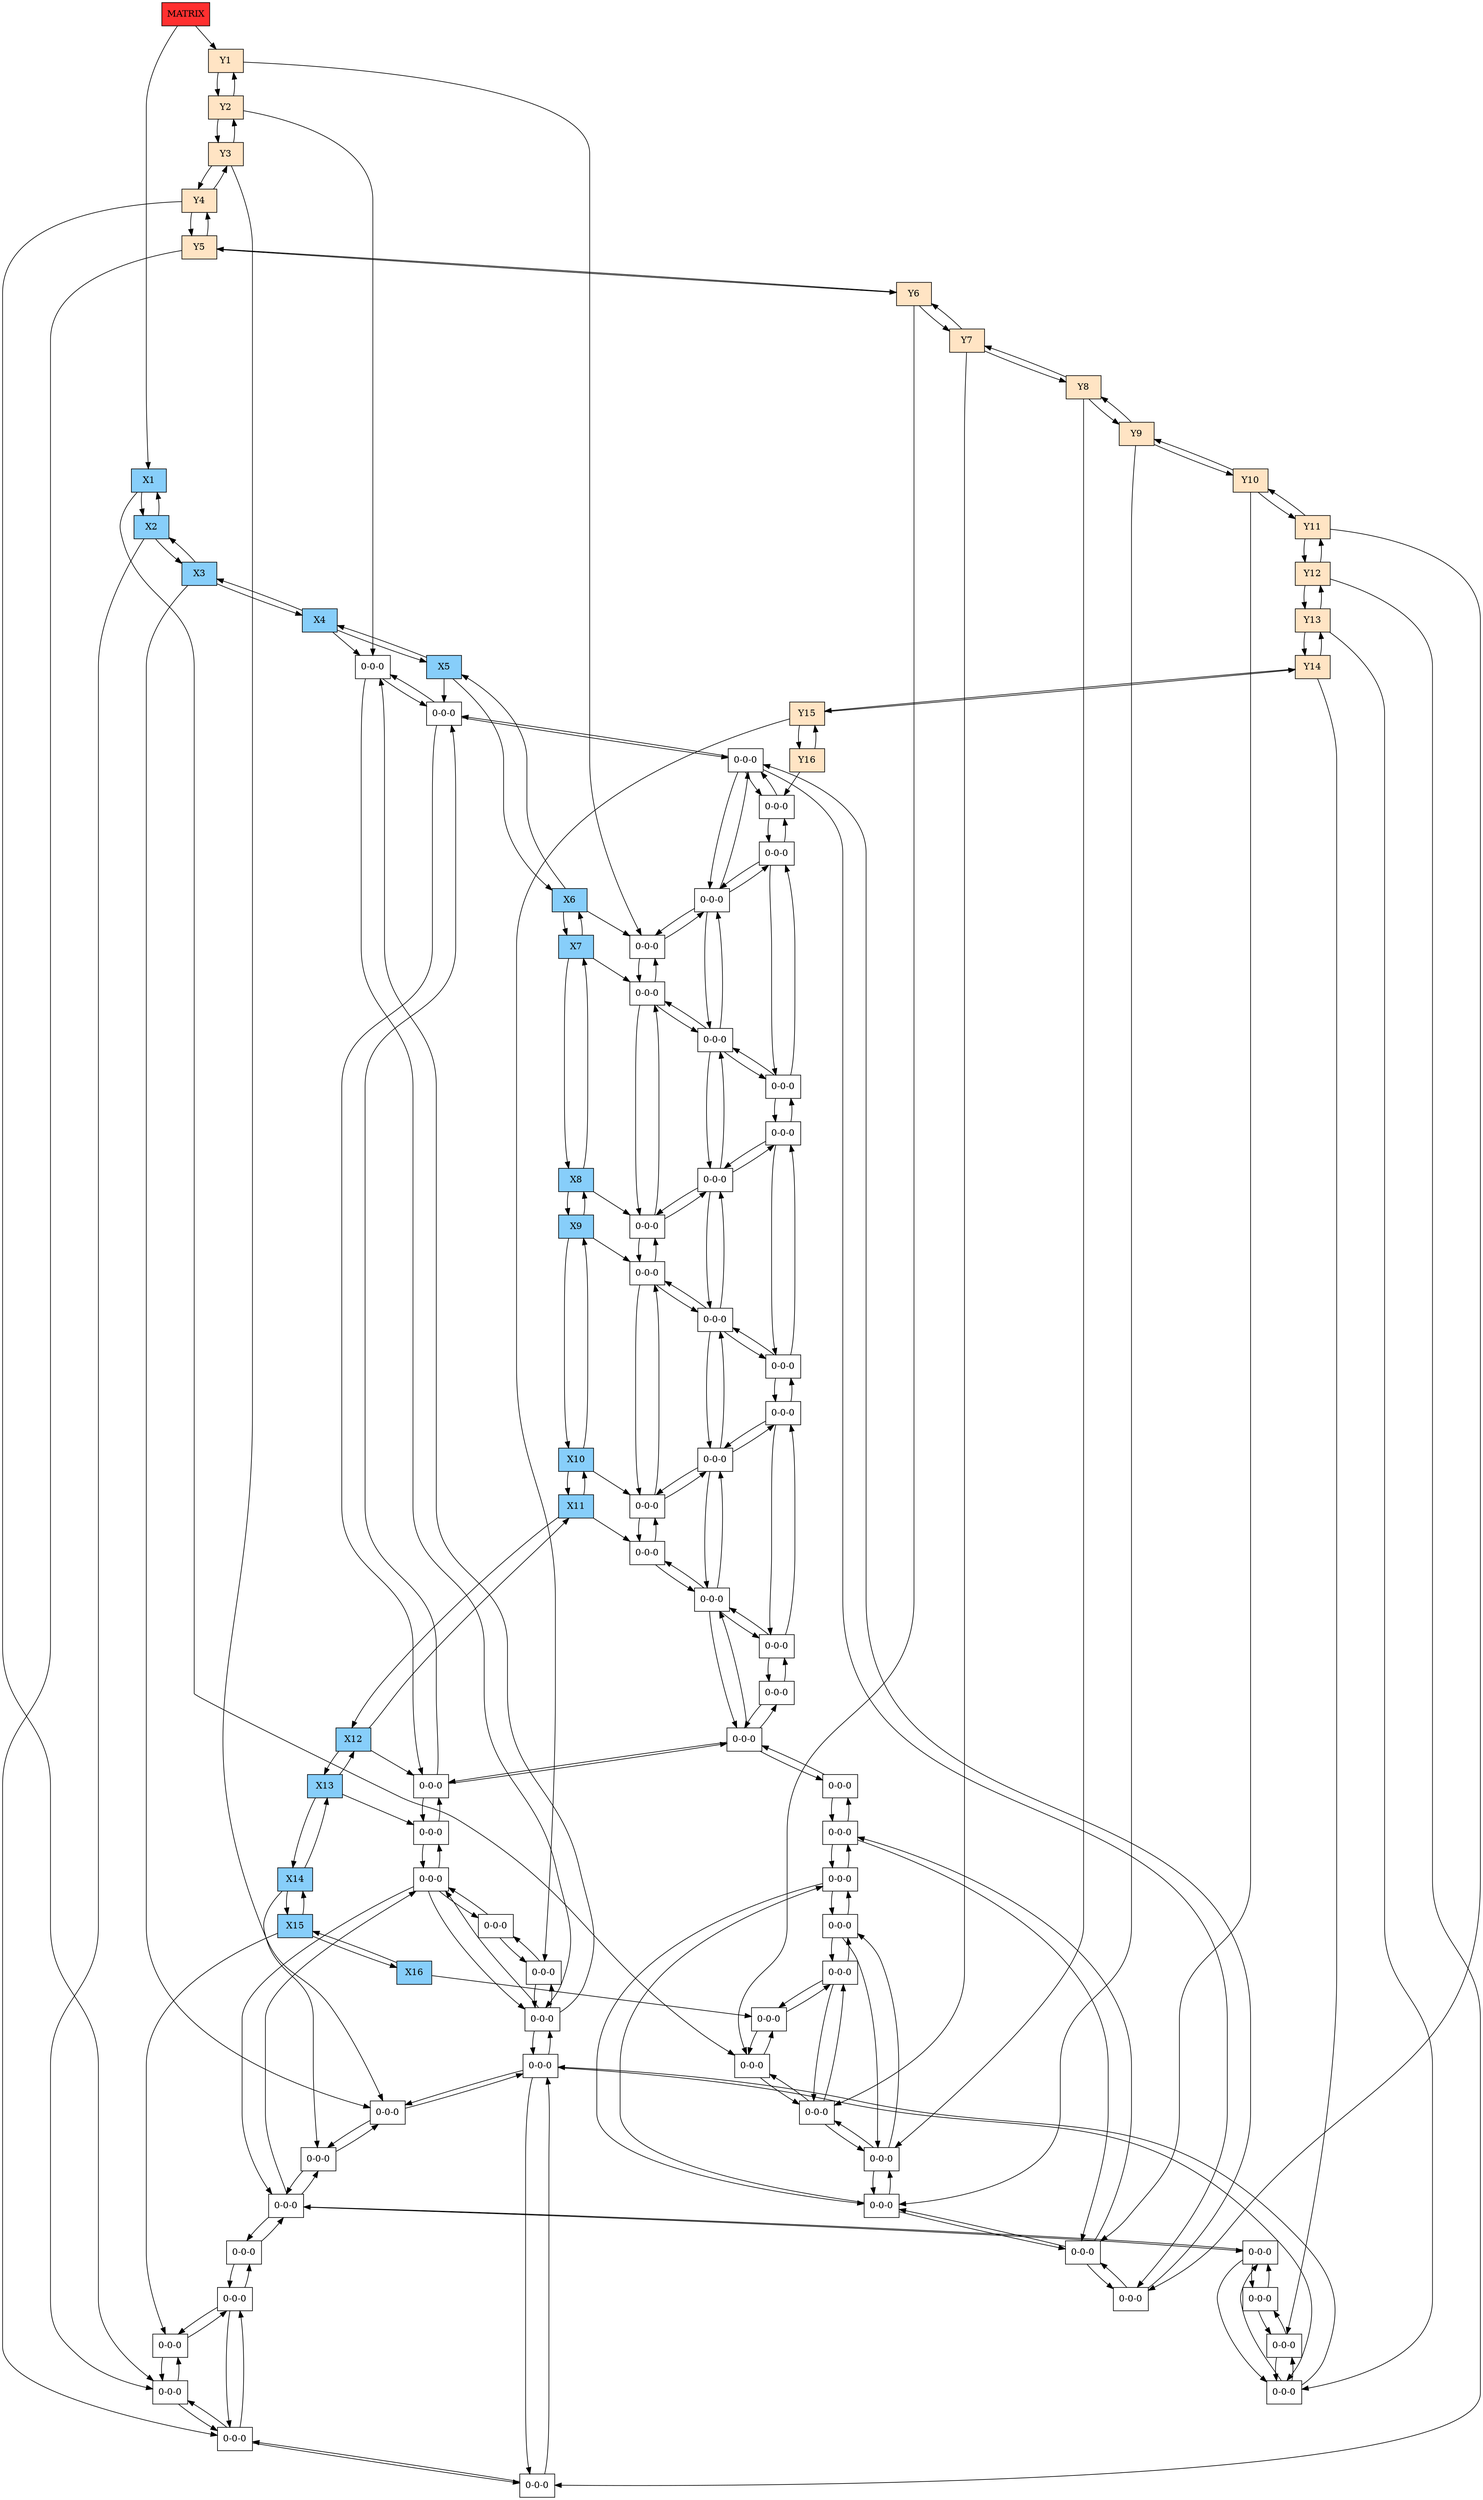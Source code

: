 digraph DISPERSA{
node[shape=box];
graph[nodesep = 0.5];
header[label="MATRIX" style=filled, fillcolor=firebrick1, pos="0,0!"];
Y1[label="Y1"  style = filled, fillcolor = bisque1, pos="0,-1!"];
Y2[label="Y2"  style = filled, fillcolor = bisque1, pos="0,-2!"];
Y3[label="Y3"  style = filled, fillcolor = bisque1, pos="0,-3!"];
Y4[label="Y4"  style = filled, fillcolor = bisque1, pos="0,-4!"];
Y5[label="Y5"  style = filled, fillcolor = bisque1, pos="0,-5!"];
Y6[label="Y6"  style = filled, fillcolor = bisque1, pos="0,-6!"];
Y7[label="Y7"  style = filled, fillcolor = bisque1, pos="0,-7!"];
Y8[label="Y8"  style = filled, fillcolor = bisque1, pos="0,-8!"];
Y9[label="Y9"  style = filled, fillcolor = bisque1, pos="0,-9!"];
Y10[label="Y10"  style = filled, fillcolor = bisque1, pos="0,-10!"];
Y11[label="Y11"  style = filled, fillcolor = bisque1, pos="0,-11!"];
Y12[label="Y12"  style = filled, fillcolor = bisque1, pos="0,-12!"];
Y13[label="Y13"  style = filled, fillcolor = bisque1, pos="0,-13!"];
Y14[label="Y14"  style = filled, fillcolor = bisque1, pos="0,-14!"];
Y15[label="Y15"  style = filled, fillcolor = bisque1, pos="0,-15!"];
Y16[label="Y16"  style = filled, fillcolor = bisque1, pos="0,-16!"];
X1[label="X1" style=filled, fillcolor=lightskyblue, pos="1,0!"];
X2[label="X2" style=filled, fillcolor=lightskyblue, pos="2,0!"];
X3[label="X3" style=filled, fillcolor=lightskyblue, pos="3,0!"];
X4[label="X4" style=filled, fillcolor=lightskyblue, pos="4,0!"];
X5[label="X5" style=filled, fillcolor=lightskyblue, pos="5,0!"];
X6[label="X6" style=filled, fillcolor=lightskyblue, pos="6,0!"];
X7[label="X7" style=filled, fillcolor=lightskyblue, pos="7,0!"];
X8[label="X8" style=filled, fillcolor=lightskyblue, pos="8,0!"];
X9[label="X9" style=filled, fillcolor=lightskyblue, pos="9,0!"];
X10[label="X10" style=filled, fillcolor=lightskyblue, pos="10,0!"];
X11[label="X11" style=filled, fillcolor=lightskyblue, pos="11,0!"];
X12[label="X12" style=filled, fillcolor=lightskyblue, pos="12,0!"];
X13[label="X13" style=filled, fillcolor=lightskyblue, pos="13,0!"];
X14[label="X14" style=filled, fillcolor=lightskyblue, pos="14,0!"];
X15[label="X15" style=filled, fillcolor=lightskyblue, pos="15,0!"];
X16[label="X16" style=filled, fillcolor=lightskyblue, pos="16,0!"];
header ->Y1;
header ->X1;
Y1 -> Y2 -> Y1;
Y2 -> Y3 -> Y2;
Y3 -> Y4 -> Y3;
Y4 -> Y5 -> Y4;
Y5 -> Y6 -> Y5;
Y6 -> Y7 -> Y6;
Y7 -> Y8 -> Y7;
Y8 -> Y9 -> Y8;
Y9 -> Y10 -> Y9;
Y10 -> Y11 -> Y10;
Y11 -> Y12 -> Y11;
Y12 -> Y13 -> Y12;
Y13 -> Y14 -> Y13;
Y14 -> Y15 -> Y14;
Y15 -> Y16 -> Y15;
X1 -> X2 -> X1;
X2 -> X3 -> X2;
X3 -> X4 -> X3;
X4 -> X5 -> X4;
X5 -> X6 -> X5;
X6 -> X7 -> X6;
X7 -> X8 -> X7;
X8 -> X9 -> X8;
X9 -> X10 -> X9;
X10 -> X11 -> X10;
X11 -> X12 -> X11;
X12 -> X13 -> X12;
X13 -> X14 -> X13;
X14 -> X15 -> X14;
X15 -> X16 -> X15;
X6Y1[label="0-0-0" pos="6,-1!"];
X7Y1[label="0-0-0" pos="7,-1!"];
X8Y1[label="0-0-0" pos="8,-1!"];
X9Y1[label="0-0-0" pos="9,-1!"];
X10Y1[label="0-0-0" pos="10,-1!"];
X11Y1[label="0-0-0" pos="11,-1!"];
X4Y2[label="0-0-0" pos="4,-2!"];
X5Y2[label="0-0-0" pos="5,-2!"];
X12Y2[label="0-0-0" pos="12,-2!"];
X13Y2[label="0-0-0" pos="13,-2!"];
X3Y3[label="0-0-0" pos="3,-3!"];
X14Y3[label="0-0-0" pos="14,-3!"];
X2Y4[label="0-0-0" pos="2,-4!"];
X15Y4[label="0-0-0" pos="15,-4!"];
X2Y5[label="0-0-0" pos="2,-5!"];
X15Y5[label="0-0-0" pos="15,-5!"];
X1Y6[label="0-0-0" pos="1,-6!"];
X16Y6[label="0-0-0" pos="16,-6!"];
X1Y7[label="0-0-0" pos="1,-7!"];
X16Y7[label="0-0-0" pos="16,-7!"];
X1Y8[label="0-0-0" pos="1,-8!"];
X16Y8[label="0-0-0" pos="16,-8!"];
X1Y9[label="0-0-0" pos="1,-9!"];
X16Y9[label="0-0-0" pos="16,-9!"];
X1Y10[label="0-0-0" pos="1,-10!"];
X16Y10[label="0-0-0" pos="16,-10!"];
X1Y11[label="0-0-0" pos="1,-11!"];
X5Y11[label="0-0-0" pos="5,-11!"];
X6Y11[label="0-0-0" pos="6,-11!"];
X7Y11[label="0-0-0" pos="7,-11!"];
X8Y11[label="0-0-0" pos="8,-11!"];
X9Y11[label="0-0-0" pos="9,-11!"];
X10Y11[label="0-0-0" pos="10,-11!"];
X11Y11[label="0-0-0" pos="11,-11!"];
X12Y11[label="0-0-0" pos="12,-11!"];
X16Y11[label="0-0-0" pos="16,-11!"];
X2Y12[label="0-0-0" pos="2,-12!"];
X3Y12[label="0-0-0" pos="3,-12!"];
X4Y12[label="0-0-0" pos="4,-12!"];
X13Y12[label="0-0-0" pos="13,-12!"];
X14Y12[label="0-0-0" pos="14,-12!"];
X15Y12[label="0-0-0" pos="15,-12!"];
X3Y13[label="0-0-0" pos="3,-13!"];
X14Y13[label="0-0-0" pos="14,-13!"];
X3Y14[label="0-0-0" pos="3,-14!"];
X14Y14[label="0-0-0" pos="14,-14!"];
X4Y15[label="0-0-0" pos="4,-15!"];
X13Y15[label="0-0-0" pos="13,-15!"];
X5Y16[label="0-0-0" pos="5,-16!"];
X6Y16[label="0-0-0" pos="6,-16!"];
X7Y16[label="0-0-0" pos="7,-16!"];
X8Y16[label="0-0-0" pos="8,-16!"];
X9Y16[label="0-0-0" pos="9,-16!"];
X10Y16[label="0-0-0" pos="10,-16!"];
X11Y16[label="0-0-0" pos="11,-16!"];
X12Y16[label="0-0-0" pos="12,-16!"];
Y1 -> X6Y1;
X1 -> X1Y6;
X2 -> X2Y4;
X3 -> X3Y3;
X4 -> X4Y2;
X5 -> X5Y2;
X6 -> X6Y1;
X7 -> X7Y1;
X8 -> X8Y1;
X9 -> X9Y1;
X10 -> X10Y1;
X11 -> X11Y1;
X12 -> X12Y2;
X13 -> X13Y2;
X14 -> X14Y3;
X15 -> X15Y4;
X16 -> X16Y6;
X6Y1 -> X7Y1 -> X6Y1;
X6Y1 -> X6Y11 -> X6Y1;
X7Y1 -> X8Y1 -> X7Y1;
X7Y1 -> X7Y11 -> X7Y1;
X8Y1 -> X9Y1 -> X8Y1;
X8Y1 -> X8Y11 -> X8Y1;
X9Y1 -> X10Y1 -> X9Y1;
X9Y1 -> X9Y11 -> X9Y1;
X10Y1 -> X11Y1 -> X10Y1;
X10Y1 -> X10Y11 -> X10Y1;
X11Y1 -> X11Y11 -> X11Y1;
Y2 -> X4Y2;
X4Y2 -> X5Y2 -> X4Y2;
X4Y2 -> X4Y12 -> X4Y2;
X5Y2 -> X12Y2 -> X5Y2;
X5Y2 -> X5Y11 -> X5Y2;
X12Y2 -> X13Y2 -> X12Y2;
X12Y2 -> X12Y11 -> X12Y2;
X13Y2 -> X13Y12 -> X13Y2;
Y3 -> X3Y3;
X3Y3 -> X14Y3 -> X3Y3;
X3Y3 -> X3Y12 -> X3Y3;
X14Y3 -> X14Y12 -> X14Y3;
Y4 -> X2Y4;
X2Y4 -> X15Y4 -> X2Y4;
X2Y4 -> X2Y5 -> X2Y4;
X15Y4 -> X15Y5 -> X15Y4;
Y5 -> X2Y5;
X2Y5 -> X15Y5 -> X2Y5;
X2Y5 -> X2Y12 -> X2Y5;
X15Y5 -> X15Y12 -> X15Y5;
Y6 -> X1Y6;
X1Y6 -> X16Y6 -> X1Y6;
X1Y6 -> X1Y7 -> X1Y6;
X16Y6 -> X16Y7 -> X16Y6;
Y7 -> X1Y7;
X1Y7 -> X16Y7 -> X1Y7;
X1Y7 -> X1Y8 -> X1Y7;
X16Y7 -> X16Y8 -> X16Y7;
Y8 -> X1Y8;
X1Y8 -> X16Y8 -> X1Y8;
X1Y8 -> X1Y9 -> X1Y8;
X16Y8 -> X16Y9 -> X16Y8;
Y9 -> X1Y9;
X1Y9 -> X16Y9 -> X1Y9;
X1Y9 -> X1Y10 -> X1Y9;
X16Y9 -> X16Y10 -> X16Y9;
Y10 -> X1Y10;
X1Y10 -> X16Y10 -> X1Y10;
X1Y10 -> X1Y11 -> X1Y10;
X16Y10 -> X16Y11 -> X16Y10;
Y11 -> X1Y11;
X1Y11 -> X5Y11 -> X1Y11;
X5Y11 -> X6Y11 -> X5Y11;
X5Y11 -> X5Y16 -> X5Y11;
X6Y11 -> X7Y11 -> X6Y11;
X6Y11 -> X6Y16 -> X6Y11;
X7Y11 -> X8Y11 -> X7Y11;
X7Y11 -> X7Y16 -> X7Y11;
X8Y11 -> X9Y11 -> X8Y11;
X8Y11 -> X8Y16 -> X8Y11;
X9Y11 -> X10Y11 -> X9Y11;
X9Y11 -> X9Y16 -> X9Y11;
X10Y11 -> X11Y11 -> X10Y11;
X10Y11 -> X10Y16 -> X10Y11;
X11Y11 -> X12Y11 -> X11Y11;
X11Y11 -> X11Y16 -> X11Y11;
X12Y11 -> X16Y11 -> X12Y11;
X12Y11 -> X12Y16 -> X12Y11;
Y12 -> X2Y12;
X2Y12 -> X3Y12 -> X2Y12;
X3Y12 -> X4Y12 -> X3Y12;
X3Y12 -> X3Y13 -> X3Y12;
X4Y12 -> X13Y12 -> X4Y12;
X4Y12 -> X4Y15 -> X4Y12;
X13Y12 -> X14Y12 -> X13Y12;
X13Y12 -> X13Y15 -> X13Y12;
X14Y12 -> X15Y12 -> X14Y12;
X14Y12 -> X14Y13 -> X14Y12;
Y13 -> X3Y13;
X3Y13 -> X14Y13 -> X3Y13;
X3Y13 -> X3Y14 -> X3Y13;
X14Y13 -> X14Y14 -> X14Y13;
Y14 -> X3Y14;
X3Y14 -> X14Y14 -> X3Y14;
Y15 -> X4Y15;
X4Y15 -> X13Y15 -> X4Y15;
Y16 -> X5Y16;
X5Y16 -> X6Y16 -> X5Y16;
X6Y16 -> X7Y16 -> X6Y16;
X7Y16 -> X8Y16 -> X7Y16;
X8Y16 -> X9Y16 -> X8Y16;
X9Y16 -> X10Y16 -> X9Y16;
X10Y16 -> X11Y16 -> X10Y16;
X11Y16 -> X12Y16 -> X11Y16;
}